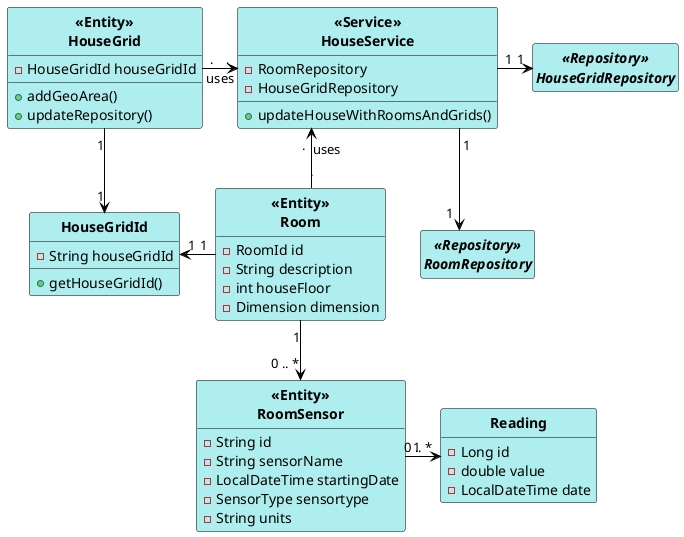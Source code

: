@startuml
skinparam linetype ortho

skinparam class {
	BackgroundColor PaleTurquoise
	ArrowColor Black
	BorderColor Black
	FontStyle Bold
}

hide circle
"<<Entity>>\nHouseGrid" "." -right-> "." "<<Service>>\nHouseService": uses
"<<Service>>\nHouseService" "1" -down-> "1" "<<Repository>>\nRoomRepository"
"<<Service>>\nHouseService" "1" -right-> "1" "<<Repository>>\nHouseGridRepository"
"<<Entity>>\nRoom" "1" -down-> "0 .. *" "<<Entity>>\nRoomSensor"
"<<Entity>>\nRoomSensor" "1" -right-> "0 .. *" "Reading"
"<<Entity>>\nRoom" "." -left-> "." "<<Service>>\nHouseService": uses
"<<Entity>>\nRoom" "1"-left-> "1" "HouseGridId"
"<<Entity>>\nHouseGrid" "1" -down-> "1" "HouseGridId"



Class "HouseGridId" {
- String houseGridId
+ getHouseGridId()
}


Class "<<Service>>\nHouseService" {
- RoomRepository
- HouseGridRepository
+ updateHouseWithRoomsAndGrids()
}

Class "<<Entity>>\nHouseGrid" {
- HouseGridId houseGridId
+ addGeoArea()
+ updateRepository()
}

Class "<<Entity>>\nRoom" {
- RoomId id
- String description
- int houseFloor
- Dimension dimension
}

Class "<<Entity>>\nRoomSensor" {
- String id
- String sensorName
- LocalDateTime startingDate
- SensorType sensortype
- String units
}

Class "Reading" {
- Long id
- double value
- LocalDateTime date
}

hide empty attributes
hide empty methods
Interface "<<Repository>>\nRoomRepository"{

}

Interface "<<Repository>>\nHouseGridRepository"{
}

@enduml